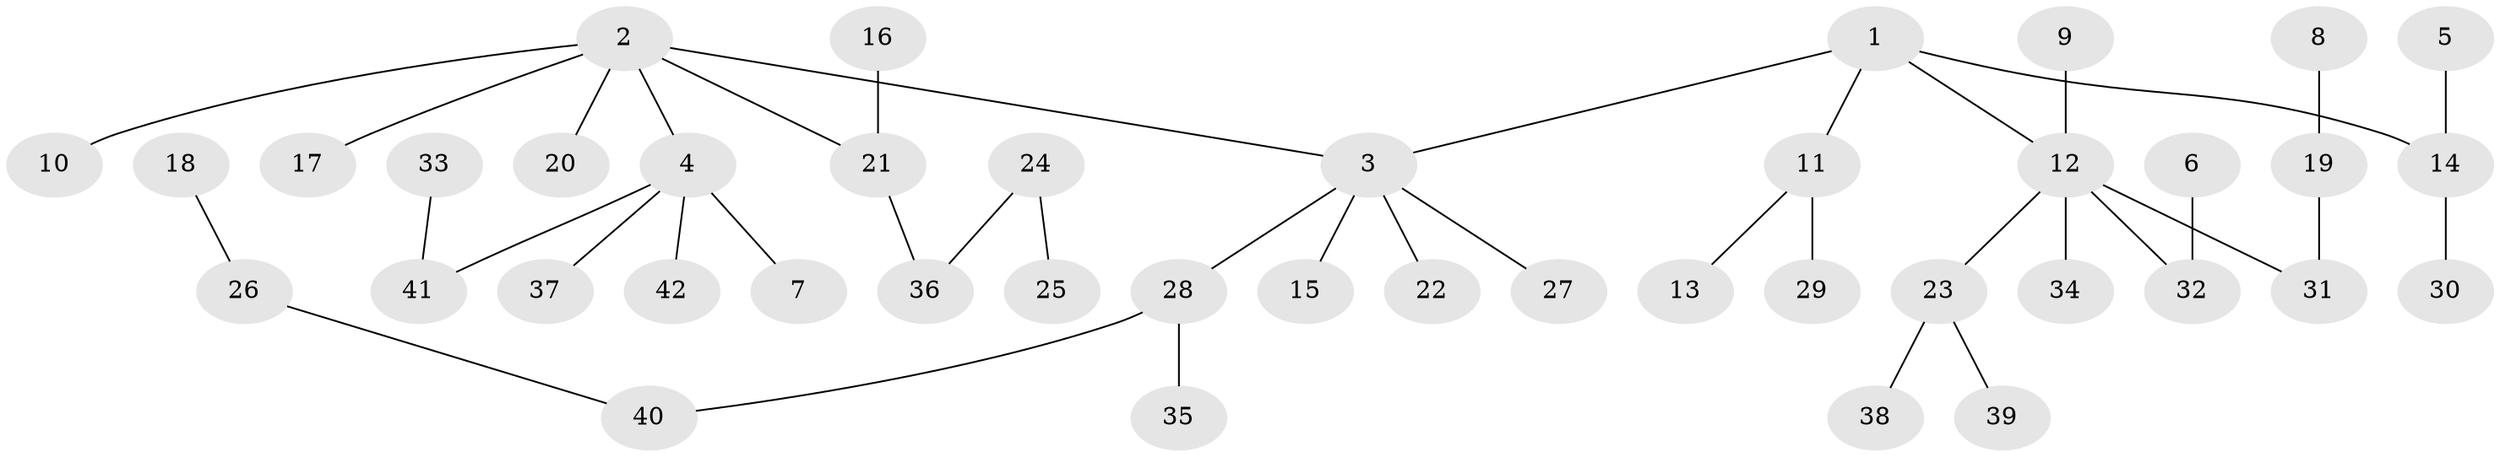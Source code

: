 // original degree distribution, {5: 0.03571428571428571, 4: 0.09523809523809523, 6: 0.011904761904761904, 7: 0.011904761904761904, 3: 0.08333333333333333, 2: 0.25, 1: 0.5119047619047619}
// Generated by graph-tools (version 1.1) at 2025/50/03/09/25 03:50:22]
// undirected, 42 vertices, 41 edges
graph export_dot {
graph [start="1"]
  node [color=gray90,style=filled];
  1;
  2;
  3;
  4;
  5;
  6;
  7;
  8;
  9;
  10;
  11;
  12;
  13;
  14;
  15;
  16;
  17;
  18;
  19;
  20;
  21;
  22;
  23;
  24;
  25;
  26;
  27;
  28;
  29;
  30;
  31;
  32;
  33;
  34;
  35;
  36;
  37;
  38;
  39;
  40;
  41;
  42;
  1 -- 3 [weight=1.0];
  1 -- 11 [weight=1.0];
  1 -- 12 [weight=1.0];
  1 -- 14 [weight=1.0];
  2 -- 3 [weight=1.0];
  2 -- 4 [weight=1.0];
  2 -- 10 [weight=1.0];
  2 -- 17 [weight=1.0];
  2 -- 20 [weight=1.0];
  2 -- 21 [weight=1.0];
  3 -- 15 [weight=1.0];
  3 -- 22 [weight=1.0];
  3 -- 27 [weight=1.0];
  3 -- 28 [weight=1.0];
  4 -- 7 [weight=1.0];
  4 -- 37 [weight=1.0];
  4 -- 41 [weight=1.0];
  4 -- 42 [weight=1.0];
  5 -- 14 [weight=1.0];
  6 -- 32 [weight=1.0];
  8 -- 19 [weight=1.0];
  9 -- 12 [weight=1.0];
  11 -- 13 [weight=1.0];
  11 -- 29 [weight=1.0];
  12 -- 23 [weight=1.0];
  12 -- 31 [weight=1.0];
  12 -- 32 [weight=1.0];
  12 -- 34 [weight=1.0];
  14 -- 30 [weight=1.0];
  16 -- 21 [weight=1.0];
  18 -- 26 [weight=1.0];
  19 -- 31 [weight=1.0];
  21 -- 36 [weight=1.0];
  23 -- 38 [weight=1.0];
  23 -- 39 [weight=1.0];
  24 -- 25 [weight=1.0];
  24 -- 36 [weight=1.0];
  26 -- 40 [weight=1.0];
  28 -- 35 [weight=1.0];
  28 -- 40 [weight=1.0];
  33 -- 41 [weight=1.0];
}
